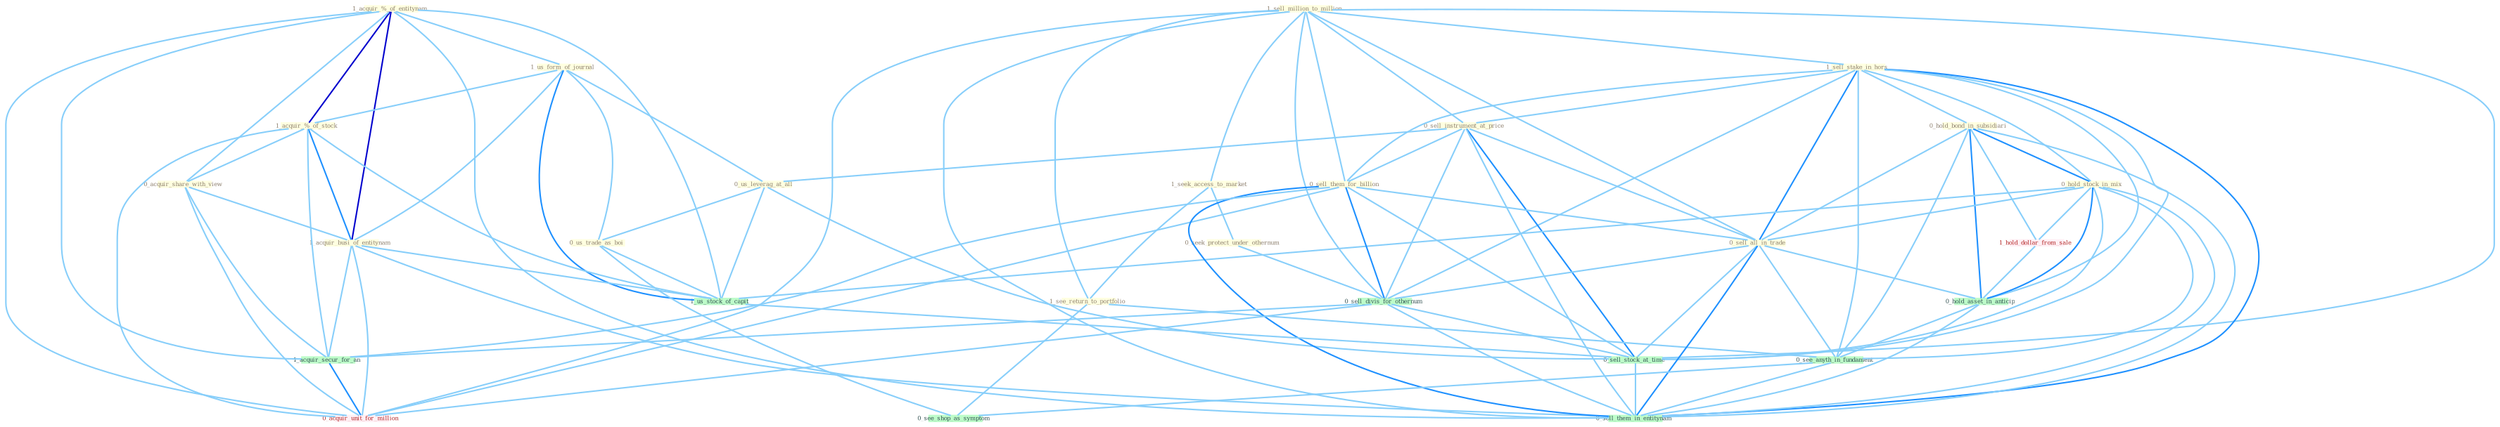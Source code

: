 Graph G{ 
    node
    [shape=polygon,style=filled,width=.5,height=.06,color="#BDFCC9",fixedsize=true,fontsize=4,
    fontcolor="#2f4f4f"];
    {node
    [color="#ffffe0", fontcolor="#8b7d6b"] "1_sell_million_to_million " "1_sell_stake_in_hors " "0_hold_bond_in_subsidiari " "0_sell_instrument_at_price " "1_acquir_%_of_entitynam " "1_seek_access_to_market " "0_hold_stock_in_mix " "1_us_form_of_journal " "0_seek_protect_under_othernum " "0_us_leverag_at_all " "1_see_return_to_portfolio " "1_acquir_%_of_stock " "0_acquir_share_with_view " "1_acquir_busi_of_entitynam " "0_us_trade_as_boi " "0_sell_them_for_billion " "0_sell_all_in_trade "}
{node [color="#fff0f5", fontcolor="#b22222"] "1_hold_dollar_from_sale " "0_acquir_unit_for_million "}
edge [color="#B0E2FF"];

	"1_sell_million_to_million " -- "1_sell_stake_in_hors " [w="1", color="#87cefa" ];
	"1_sell_million_to_million " -- "0_sell_instrument_at_price " [w="1", color="#87cefa" ];
	"1_sell_million_to_million " -- "1_seek_access_to_market " [w="1", color="#87cefa" ];
	"1_sell_million_to_million " -- "1_see_return_to_portfolio " [w="1", color="#87cefa" ];
	"1_sell_million_to_million " -- "0_sell_them_for_billion " [w="1", color="#87cefa" ];
	"1_sell_million_to_million " -- "0_sell_all_in_trade " [w="1", color="#87cefa" ];
	"1_sell_million_to_million " -- "0_sell_divis_for_othernum " [w="1", color="#87cefa" ];
	"1_sell_million_to_million " -- "0_sell_stock_at_time " [w="1", color="#87cefa" ];
	"1_sell_million_to_million " -- "0_acquir_unit_for_million " [w="1", color="#87cefa" ];
	"1_sell_million_to_million " -- "0_sell_them_in_entitynam " [w="1", color="#87cefa" ];
	"1_sell_stake_in_hors " -- "0_hold_bond_in_subsidiari " [w="1", color="#87cefa" ];
	"1_sell_stake_in_hors " -- "0_sell_instrument_at_price " [w="1", color="#87cefa" ];
	"1_sell_stake_in_hors " -- "0_hold_stock_in_mix " [w="1", color="#87cefa" ];
	"1_sell_stake_in_hors " -- "0_sell_them_for_billion " [w="1", color="#87cefa" ];
	"1_sell_stake_in_hors " -- "0_sell_all_in_trade " [w="2", color="#1e90ff" , len=0.8];
	"1_sell_stake_in_hors " -- "0_sell_divis_for_othernum " [w="1", color="#87cefa" ];
	"1_sell_stake_in_hors " -- "0_hold_asset_in_anticip " [w="1", color="#87cefa" ];
	"1_sell_stake_in_hors " -- "0_sell_stock_at_time " [w="1", color="#87cefa" ];
	"1_sell_stake_in_hors " -- "0_see_anyth_in_fundament " [w="1", color="#87cefa" ];
	"1_sell_stake_in_hors " -- "0_sell_them_in_entitynam " [w="2", color="#1e90ff" , len=0.8];
	"0_hold_bond_in_subsidiari " -- "0_hold_stock_in_mix " [w="2", color="#1e90ff" , len=0.8];
	"0_hold_bond_in_subsidiari " -- "0_sell_all_in_trade " [w="1", color="#87cefa" ];
	"0_hold_bond_in_subsidiari " -- "1_hold_dollar_from_sale " [w="1", color="#87cefa" ];
	"0_hold_bond_in_subsidiari " -- "0_hold_asset_in_anticip " [w="2", color="#1e90ff" , len=0.8];
	"0_hold_bond_in_subsidiari " -- "0_see_anyth_in_fundament " [w="1", color="#87cefa" ];
	"0_hold_bond_in_subsidiari " -- "0_sell_them_in_entitynam " [w="1", color="#87cefa" ];
	"0_sell_instrument_at_price " -- "0_us_leverag_at_all " [w="1", color="#87cefa" ];
	"0_sell_instrument_at_price " -- "0_sell_them_for_billion " [w="1", color="#87cefa" ];
	"0_sell_instrument_at_price " -- "0_sell_all_in_trade " [w="1", color="#87cefa" ];
	"0_sell_instrument_at_price " -- "0_sell_divis_for_othernum " [w="1", color="#87cefa" ];
	"0_sell_instrument_at_price " -- "0_sell_stock_at_time " [w="2", color="#1e90ff" , len=0.8];
	"0_sell_instrument_at_price " -- "0_sell_them_in_entitynam " [w="1", color="#87cefa" ];
	"1_acquir_%_of_entitynam " -- "1_us_form_of_journal " [w="1", color="#87cefa" ];
	"1_acquir_%_of_entitynam " -- "1_acquir_%_of_stock " [w="3", color="#0000cd" , len=0.6];
	"1_acquir_%_of_entitynam " -- "0_acquir_share_with_view " [w="1", color="#87cefa" ];
	"1_acquir_%_of_entitynam " -- "1_acquir_busi_of_entitynam " [w="3", color="#0000cd" , len=0.6];
	"1_acquir_%_of_entitynam " -- "1_acquir_secur_for_an " [w="1", color="#87cefa" ];
	"1_acquir_%_of_entitynam " -- "1_us_stock_of_capit " [w="1", color="#87cefa" ];
	"1_acquir_%_of_entitynam " -- "0_acquir_unit_for_million " [w="1", color="#87cefa" ];
	"1_acquir_%_of_entitynam " -- "0_sell_them_in_entitynam " [w="1", color="#87cefa" ];
	"1_seek_access_to_market " -- "0_seek_protect_under_othernum " [w="1", color="#87cefa" ];
	"1_seek_access_to_market " -- "1_see_return_to_portfolio " [w="1", color="#87cefa" ];
	"0_hold_stock_in_mix " -- "0_sell_all_in_trade " [w="1", color="#87cefa" ];
	"0_hold_stock_in_mix " -- "1_us_stock_of_capit " [w="1", color="#87cefa" ];
	"0_hold_stock_in_mix " -- "1_hold_dollar_from_sale " [w="1", color="#87cefa" ];
	"0_hold_stock_in_mix " -- "0_hold_asset_in_anticip " [w="2", color="#1e90ff" , len=0.8];
	"0_hold_stock_in_mix " -- "0_sell_stock_at_time " [w="1", color="#87cefa" ];
	"0_hold_stock_in_mix " -- "0_see_anyth_in_fundament " [w="1", color="#87cefa" ];
	"0_hold_stock_in_mix " -- "0_sell_them_in_entitynam " [w="1", color="#87cefa" ];
	"1_us_form_of_journal " -- "0_us_leverag_at_all " [w="1", color="#87cefa" ];
	"1_us_form_of_journal " -- "1_acquir_%_of_stock " [w="1", color="#87cefa" ];
	"1_us_form_of_journal " -- "1_acquir_busi_of_entitynam " [w="1", color="#87cefa" ];
	"1_us_form_of_journal " -- "0_us_trade_as_boi " [w="1", color="#87cefa" ];
	"1_us_form_of_journal " -- "1_us_stock_of_capit " [w="2", color="#1e90ff" , len=0.8];
	"0_seek_protect_under_othernum " -- "0_sell_divis_for_othernum " [w="1", color="#87cefa" ];
	"0_us_leverag_at_all " -- "0_us_trade_as_boi " [w="1", color="#87cefa" ];
	"0_us_leverag_at_all " -- "1_us_stock_of_capit " [w="1", color="#87cefa" ];
	"0_us_leverag_at_all " -- "0_sell_stock_at_time " [w="1", color="#87cefa" ];
	"1_see_return_to_portfolio " -- "0_see_anyth_in_fundament " [w="1", color="#87cefa" ];
	"1_see_return_to_portfolio " -- "0_see_shop_as_symptom " [w="1", color="#87cefa" ];
	"1_acquir_%_of_stock " -- "0_acquir_share_with_view " [w="1", color="#87cefa" ];
	"1_acquir_%_of_stock " -- "1_acquir_busi_of_entitynam " [w="2", color="#1e90ff" , len=0.8];
	"1_acquir_%_of_stock " -- "1_acquir_secur_for_an " [w="1", color="#87cefa" ];
	"1_acquir_%_of_stock " -- "1_us_stock_of_capit " [w="1", color="#87cefa" ];
	"1_acquir_%_of_stock " -- "0_acquir_unit_for_million " [w="1", color="#87cefa" ];
	"0_acquir_share_with_view " -- "1_acquir_busi_of_entitynam " [w="1", color="#87cefa" ];
	"0_acquir_share_with_view " -- "1_acquir_secur_for_an " [w="1", color="#87cefa" ];
	"0_acquir_share_with_view " -- "0_acquir_unit_for_million " [w="1", color="#87cefa" ];
	"1_acquir_busi_of_entitynam " -- "1_acquir_secur_for_an " [w="1", color="#87cefa" ];
	"1_acquir_busi_of_entitynam " -- "1_us_stock_of_capit " [w="1", color="#87cefa" ];
	"1_acquir_busi_of_entitynam " -- "0_acquir_unit_for_million " [w="1", color="#87cefa" ];
	"1_acquir_busi_of_entitynam " -- "0_sell_them_in_entitynam " [w="1", color="#87cefa" ];
	"0_us_trade_as_boi " -- "1_us_stock_of_capit " [w="1", color="#87cefa" ];
	"0_us_trade_as_boi " -- "0_see_shop_as_symptom " [w="1", color="#87cefa" ];
	"0_sell_them_for_billion " -- "0_sell_all_in_trade " [w="1", color="#87cefa" ];
	"0_sell_them_for_billion " -- "0_sell_divis_for_othernum " [w="2", color="#1e90ff" , len=0.8];
	"0_sell_them_for_billion " -- "1_acquir_secur_for_an " [w="1", color="#87cefa" ];
	"0_sell_them_for_billion " -- "0_sell_stock_at_time " [w="1", color="#87cefa" ];
	"0_sell_them_for_billion " -- "0_acquir_unit_for_million " [w="1", color="#87cefa" ];
	"0_sell_them_for_billion " -- "0_sell_them_in_entitynam " [w="2", color="#1e90ff" , len=0.8];
	"0_sell_all_in_trade " -- "0_sell_divis_for_othernum " [w="1", color="#87cefa" ];
	"0_sell_all_in_trade " -- "0_hold_asset_in_anticip " [w="1", color="#87cefa" ];
	"0_sell_all_in_trade " -- "0_sell_stock_at_time " [w="1", color="#87cefa" ];
	"0_sell_all_in_trade " -- "0_see_anyth_in_fundament " [w="1", color="#87cefa" ];
	"0_sell_all_in_trade " -- "0_sell_them_in_entitynam " [w="2", color="#1e90ff" , len=0.8];
	"0_sell_divis_for_othernum " -- "1_acquir_secur_for_an " [w="1", color="#87cefa" ];
	"0_sell_divis_for_othernum " -- "0_sell_stock_at_time " [w="1", color="#87cefa" ];
	"0_sell_divis_for_othernum " -- "0_acquir_unit_for_million " [w="1", color="#87cefa" ];
	"0_sell_divis_for_othernum " -- "0_sell_them_in_entitynam " [w="1", color="#87cefa" ];
	"1_acquir_secur_for_an " -- "0_acquir_unit_for_million " [w="2", color="#1e90ff" , len=0.8];
	"1_us_stock_of_capit " -- "0_sell_stock_at_time " [w="1", color="#87cefa" ];
	"1_hold_dollar_from_sale " -- "0_hold_asset_in_anticip " [w="1", color="#87cefa" ];
	"0_hold_asset_in_anticip " -- "0_see_anyth_in_fundament " [w="1", color="#87cefa" ];
	"0_hold_asset_in_anticip " -- "0_sell_them_in_entitynam " [w="1", color="#87cefa" ];
	"0_sell_stock_at_time " -- "0_sell_them_in_entitynam " [w="1", color="#87cefa" ];
	"0_see_anyth_in_fundament " -- "0_see_shop_as_symptom " [w="1", color="#87cefa" ];
	"0_see_anyth_in_fundament " -- "0_sell_them_in_entitynam " [w="1", color="#87cefa" ];
}